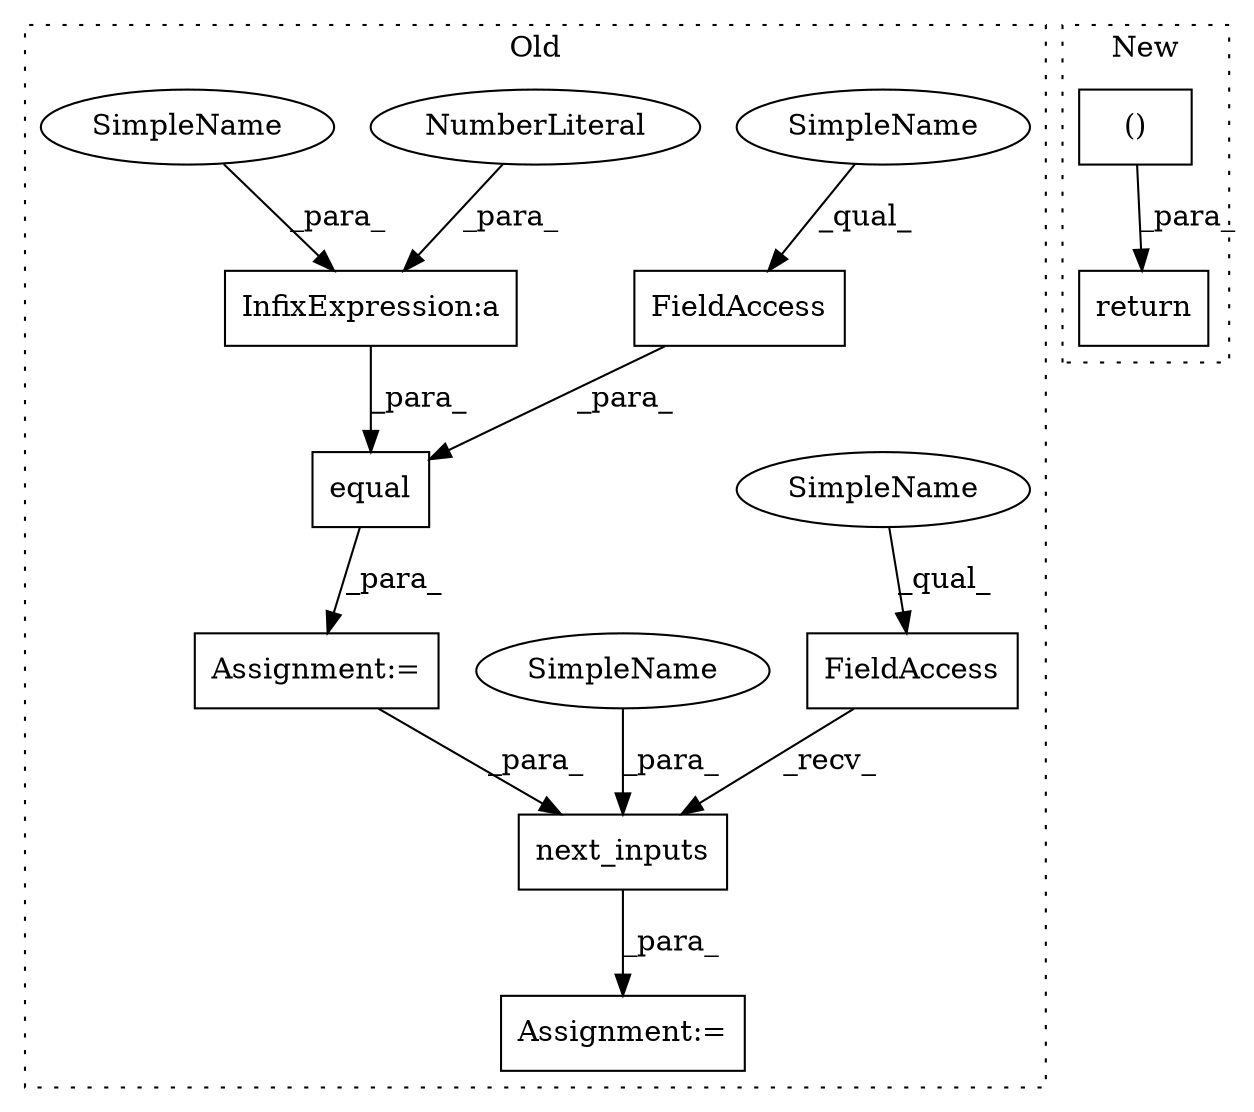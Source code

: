 digraph G {
subgraph cluster0 {
1 [label="next_inputs" a="32" s="7932,7995" l="12,1" shape="box"];
4 [label="FieldAccess" a="22" s="7919" l="12" shape="box"];
5 [label="Assignment:=" a="7" s="7917" l="2" shape="box"];
6 [label="FieldAccess" a="22" s="7826" l="24" shape="box"];
7 [label="equal" a="32" s="7811,7850" l="6,1" shape="box"];
8 [label="InfixExpression:a" a="27" s="7821" l="3" shape="box"];
9 [label="NumberLiteral" a="34" s="7824" l="1" shape="ellipse"];
10 [label="Assignment:=" a="7" s="7799" l="1" shape="box"];
11 [label="SimpleName" a="42" s="7919" l="4" shape="ellipse"];
12 [label="SimpleName" a="42" s="7826" l="4" shape="ellipse"];
13 [label="SimpleName" a="42" s="7944" l="4" shape="ellipse"];
14 [label="SimpleName" a="42" s="7817" l="4" shape="ellipse"];
label = "Old";
style="dotted";
}
subgraph cluster1 {
2 [label="return" a="41" s="7961" l="12" shape="box"];
3 [label="()" a="106" s="7973" l="75" shape="box"];
label = "New";
style="dotted";
}
1 -> 5 [label="_para_"];
3 -> 2 [label="_para_"];
4 -> 1 [label="_recv_"];
6 -> 7 [label="_para_"];
7 -> 10 [label="_para_"];
8 -> 7 [label="_para_"];
9 -> 8 [label="_para_"];
10 -> 1 [label="_para_"];
11 -> 4 [label="_qual_"];
12 -> 6 [label="_qual_"];
13 -> 1 [label="_para_"];
14 -> 8 [label="_para_"];
}